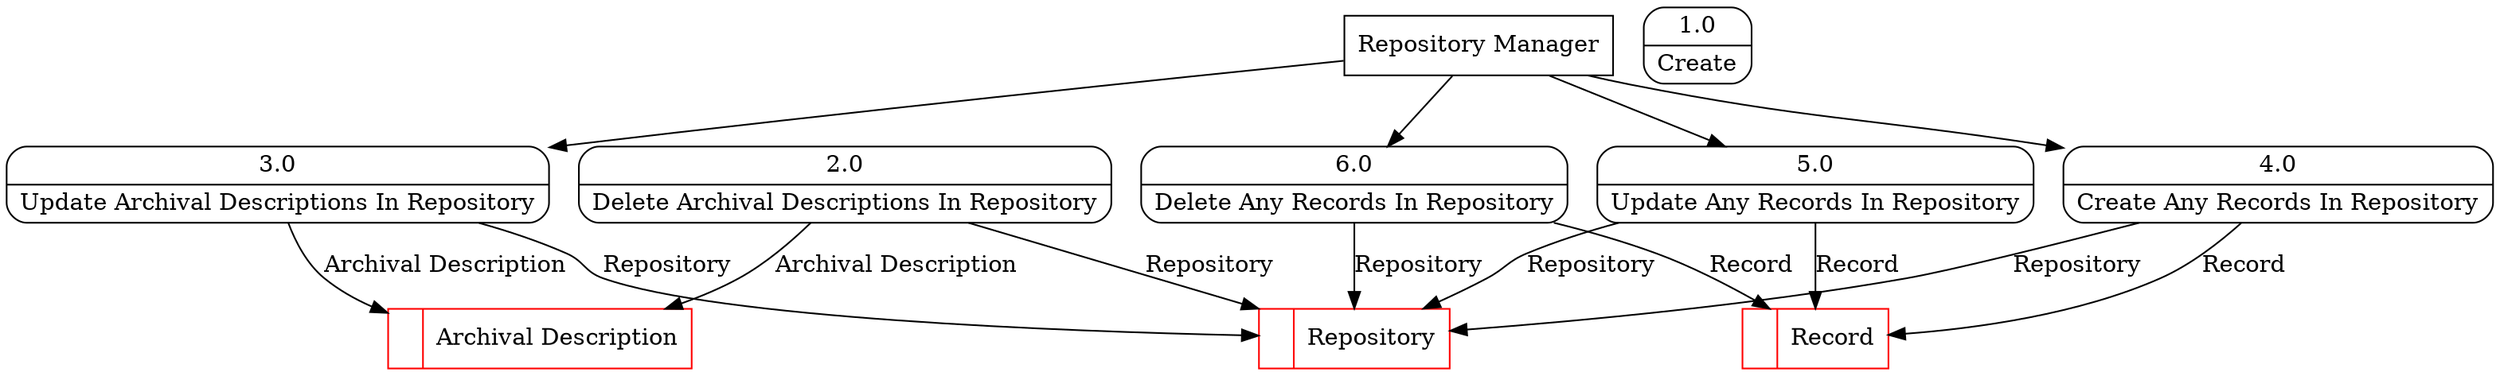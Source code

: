 digraph dfd2{ 
node[shape=record]
200 [label="<f0>  |<f1> Repository " color=red];
201 [label="<f0>  |<f1> Archival Description " color=red];
202 [label="<f0>  |<f1> Record " color=red];
203 [label="Repository Manager" shape=box];
204 [label="{<f0> 1.0|<f1> Create }" shape=Mrecord];
205 [label="{<f0> 2.0|<f1> Delete Archival Descriptions In Repository }" shape=Mrecord];
206 [label="{<f0> 3.0|<f1> Update Archival Descriptions In Repository }" shape=Mrecord];
207 [label="{<f0> 4.0|<f1> Create Any Records In Repository }" shape=Mrecord];
208 [label="{<f0> 5.0|<f1> Update Any Records In Repository }" shape=Mrecord];
209 [label="{<f0> 6.0|<f1> Delete Any Records In Repository }" shape=Mrecord];
203 -> 206
203 -> 207
203 -> 208
203 -> 209
205 -> 201 [label="Archival Description"]
205 -> 200 [label="Repository"]
206 -> 201 [label="Archival Description"]
206 -> 200 [label="Repository"]
207 -> 202 [label="Record"]
207 -> 200 [label="Repository"]
208 -> 200 [label="Repository"]
208 -> 202 [label="Record"]
209 -> 200 [label="Repository"]
209 -> 202 [label="Record"]
}